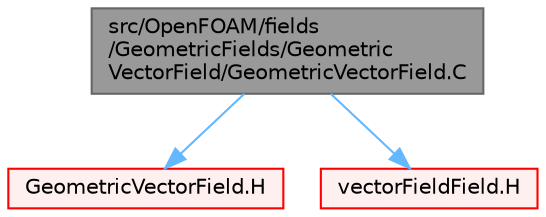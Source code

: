 digraph "src/OpenFOAM/fields/GeometricFields/GeometricVectorField/GeometricVectorField.C"
{
 // LATEX_PDF_SIZE
  bgcolor="transparent";
  edge [fontname=Helvetica,fontsize=10,labelfontname=Helvetica,labelfontsize=10];
  node [fontname=Helvetica,fontsize=10,shape=box,height=0.2,width=0.4];
  Node1 [id="Node000001",label="src/OpenFOAM/fields\l/GeometricFields/Geometric\lVectorField/GeometricVectorField.C",height=0.2,width=0.4,color="gray40", fillcolor="grey60", style="filled", fontcolor="black",tooltip=" "];
  Node1 -> Node2 [id="edge1_Node000001_Node000002",color="steelblue1",style="solid",tooltip=" "];
  Node2 [id="Node000002",label="GeometricVectorField.H",height=0.2,width=0.4,color="red", fillcolor="#FFF0F0", style="filled",URL="$GeometricVectorField_8H.html",tooltip="Vector specific part of the implementation of GeometricField."];
  Node1 -> Node251 [id="edge2_Node000001_Node000251",color="steelblue1",style="solid",tooltip=" "];
  Node251 [id="Node000251",label="vectorFieldField.H",height=0.2,width=0.4,color="red", fillcolor="#FFF0F0", style="filled",URL="$vectorFieldField_8H.html",tooltip="Specialisation of FieldField<T> for vector."];
}
